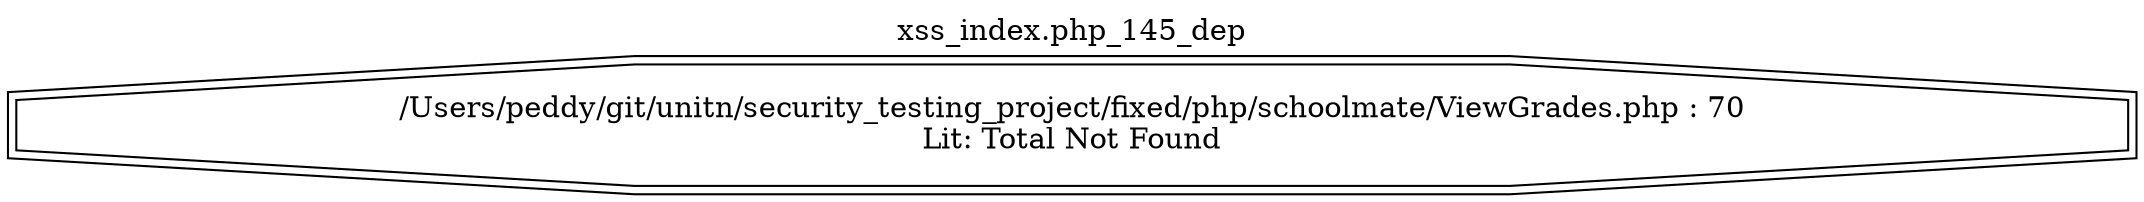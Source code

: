 digraph cfg {
  label="xss_index.php_145_dep";
  labelloc=t;
  n1 [shape=doubleoctagon, label="/Users/peddy/git/unitn/security_testing_project/fixed/php/schoolmate/ViewGrades.php : 70\nLit: Total Not Found\n"];
}

